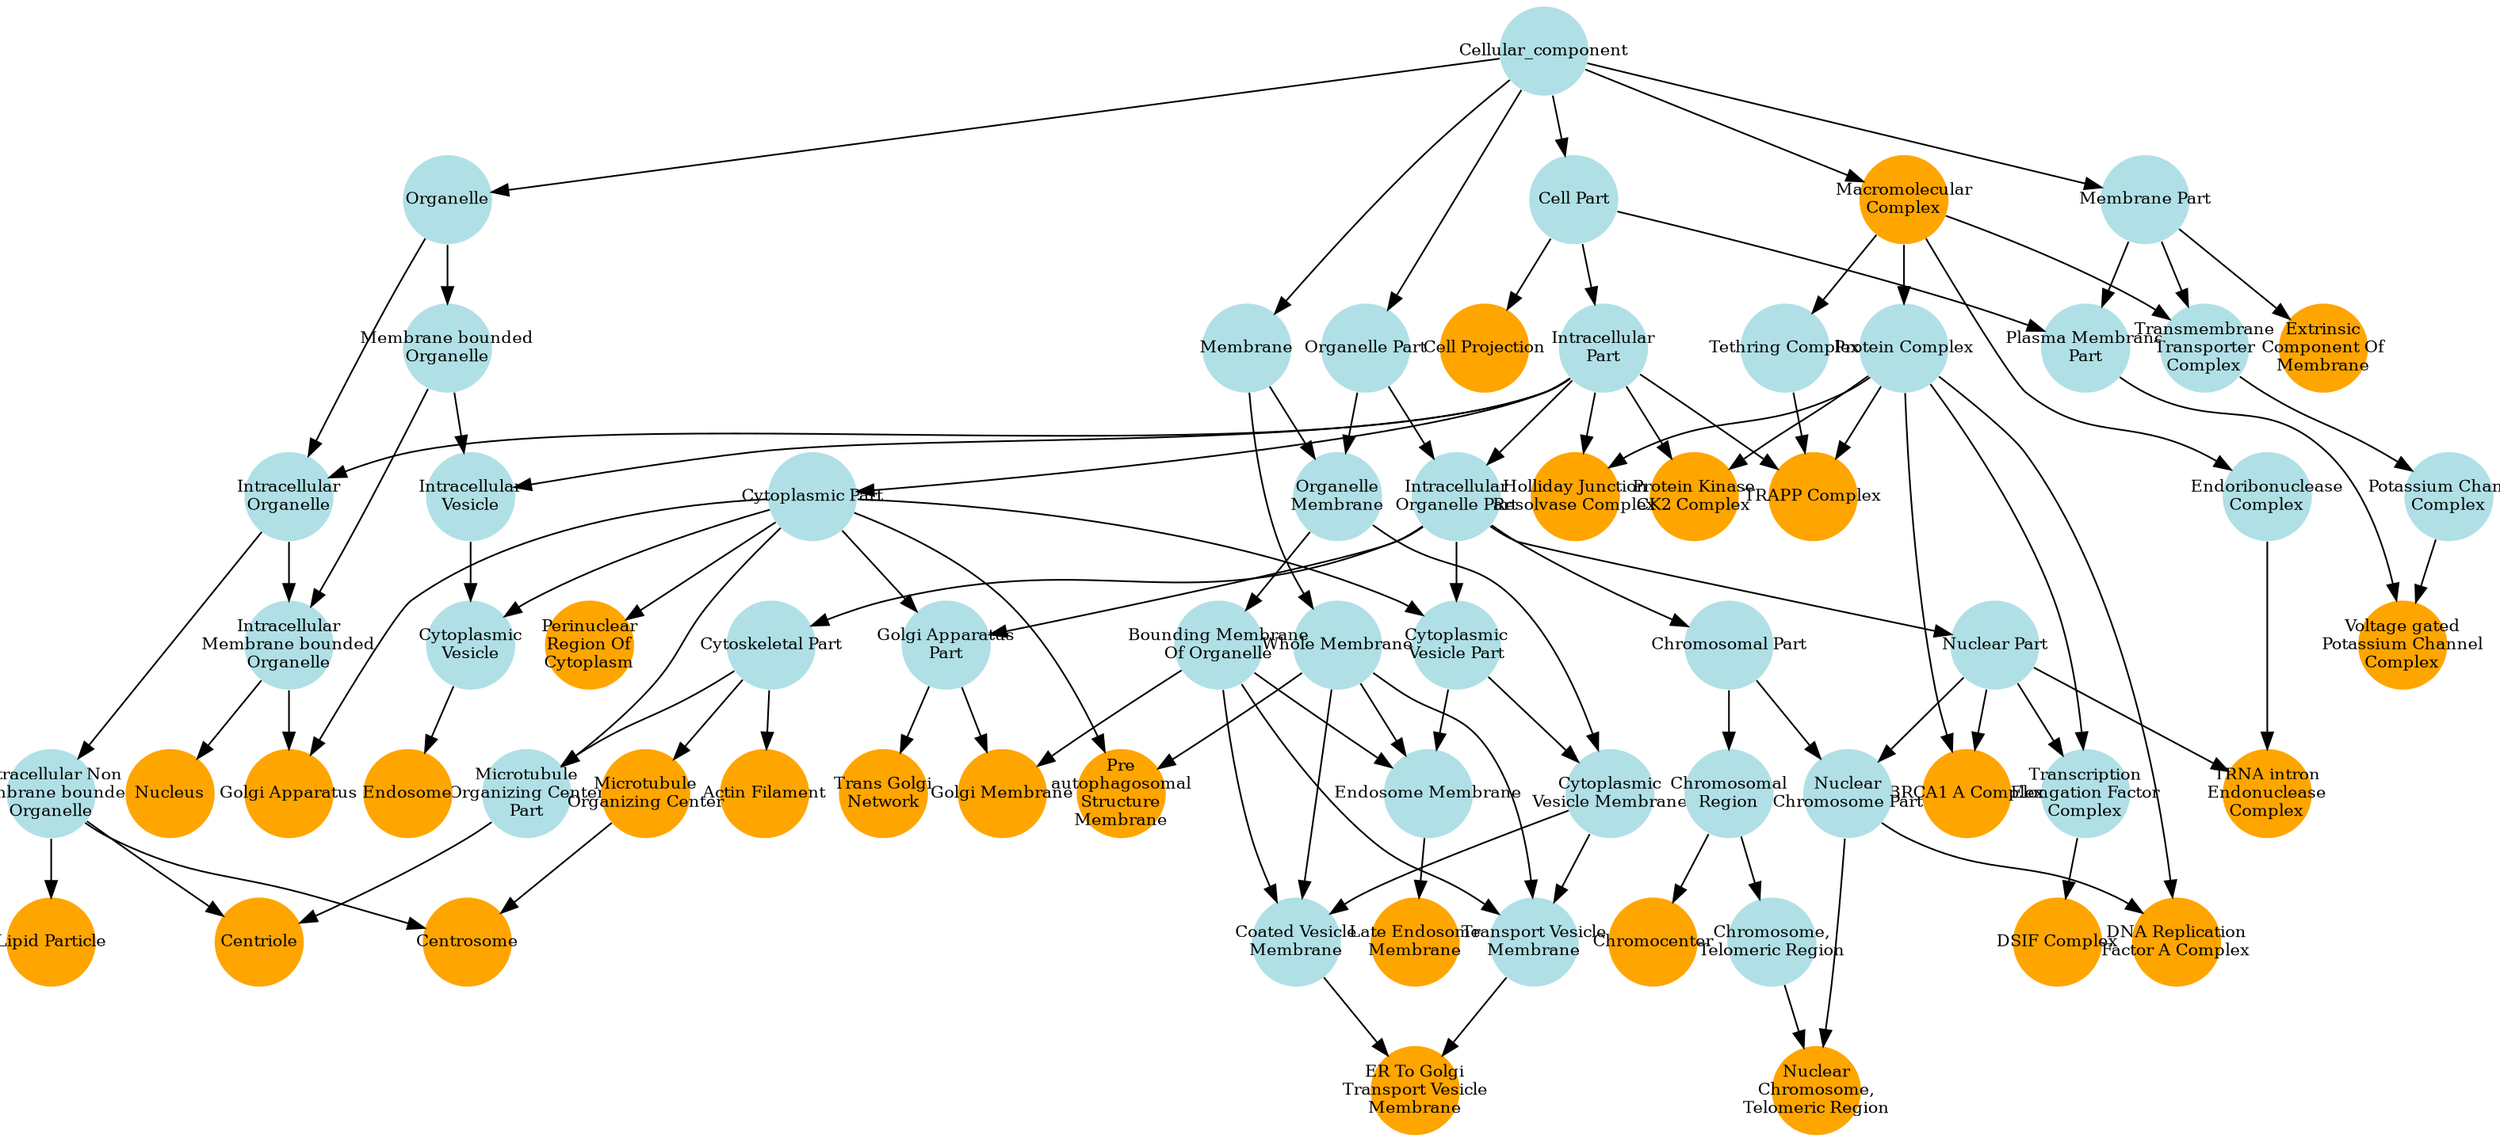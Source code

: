 digraph {
1 [style="filled", fixedsize="true", fontsize="10", shape="circle", width="0.75", fillcolor="powderblue", label="Cellular_component", color="transparent"];
2 [style="filled", fixedsize="true", fontsize="10", shape="circle", width="0.75", fillcolor="powderblue", label="Organelle", color="transparent"];
3 [style="filled", fixedsize="true", fontsize="10", shape="circle", width="0.75", fillcolor="powderblue", label="Membrane bounded
Organelle", color="transparent"];
4 [style="filled", fixedsize="true", fontsize="10", shape="circle", width="0.75", fillcolor="powderblue", label="Cell Part", color="transparent"];
5 [style="filled", fixedsize="true", fontsize="10", shape="circle", width="0.75", fillcolor="powderblue", label="Intracellular
Part", color="transparent"];
6 [style="filled", fixedsize="true", fontsize="10", shape="circle", width="0.75", fillcolor="powderblue", label="Intracellular
Organelle", color="transparent"];
7 [style="filled", fixedsize="true", fontsize="10", shape="circle", width="0.75", fillcolor="powderblue", label="Intracellular
Membrane bounded
Organelle", color="transparent"];
8 [style="filled", fixedsize="true", fontsize="10", shape="circle", width="0.75", fillcolor="orange", label="Nucleus", color="transparent"];
9 [style="filled", fixedsize="true", fontsize="10", shape="circle", width="0.75", fillcolor="powderblue", label="Cytoplasmic Part", color="transparent"];
10 [style="filled", fixedsize="true", fontsize="10", shape="circle", width="0.75", fillcolor="orange", label="Golgi Apparatus", color="transparent"];
11 [style="filled", fixedsize="true", fontsize="10", shape="circle", width="0.75", fillcolor="powderblue", label="Organelle Part", color="transparent"];
12 [style="filled", fixedsize="true", fontsize="10", shape="circle", width="0.75", fillcolor="powderblue", label="Intracellular
Organelle Part", color="transparent"];
13 [style="filled", fixedsize="true", fontsize="10", shape="circle", width="0.75", fillcolor="powderblue", label="Golgi Apparatus
Part", color="transparent"];
14 [style="filled", fixedsize="true", fontsize="10", shape="circle", width="0.75", fillcolor="orange", label="Trans Golgi
Network", color="transparent"];
15 [style="filled", fixedsize="true", fontsize="10", shape="circle", width="0.75", fillcolor="powderblue", label="Cytoskeletal Part", color="transparent"];
16 [style="filled", fixedsize="true", fontsize="10", shape="circle", width="0.75", fillcolor="orange", label="Actin Filament", color="transparent"];
17 [style="filled", fixedsize="true", fontsize="10", shape="circle", width="0.75", fillcolor="powderblue", label="Membrane", color="transparent"];
18 [style="filled", fixedsize="true", fontsize="10", shape="circle", width="0.75", fillcolor="powderblue", label="Organelle
Membrane", color="transparent"];
19 [style="filled", fixedsize="true", fontsize="10", shape="circle", width="0.75", fillcolor="powderblue", label="Bounding Membrane
Of Organelle", color="transparent"];
20 [style="filled", fixedsize="true", fontsize="10", shape="circle", width="0.75", fillcolor="orange", label="Golgi Membrane", color="transparent"];
21 [style="filled", fixedsize="true", fontsize="10", shape="circle", width="0.75", fillcolor="orange", label="Macromolecular
Complex", color="transparent"];
22 [style="filled", fixedsize="true", fontsize="10", shape="circle", width="0.75", fillcolor="powderblue", label="Protein Complex", color="transparent"];
23 [style="filled", fixedsize="true", fontsize="10", shape="circle", width="0.75", fillcolor="powderblue", label="Chromosomal Part", color="transparent"];
24 [style="filled", fixedsize="true", fontsize="10", shape="circle", width="0.75", fillcolor="powderblue", label="Nuclear Part", color="transparent"];
25 [style="filled", fixedsize="true", fontsize="10", shape="circle", width="0.75", fillcolor="powderblue", label="Nuclear
Chromosome Part", color="transparent"];
26 [style="filled", fixedsize="true", fontsize="10", shape="circle", width="0.75", fillcolor="orange", label="DNA Replication
Factor A Complex", color="transparent"];
27 [style="filled", fixedsize="true", fontsize="10", shape="circle", width="0.75", fillcolor="orange", label="Protein Kinase
CK2 Complex", color="transparent"];
28 [style="filled", fixedsize="true", fontsize="10", shape="circle", width="0.75", fillcolor="orange", label="Perinuclear
Region Of
Cytoplasm", color="transparent"];
29 [style="filled", fixedsize="true", fontsize="10", shape="circle", width="0.75", fillcolor="powderblue", label="Chromosomal
Region", color="transparent"];
30 [style="filled", fixedsize="true", fontsize="10", shape="circle", width="0.75", fillcolor="powderblue", label="Chromosome,
Telomeric Region", color="transparent"];
31 [style="filled", fixedsize="true", fontsize="10", shape="circle", width="0.75", fillcolor="orange", label="Nuclear
Chromosome,
Telomeric Region", color="transparent"];
32 [style="filled", fixedsize="true", fontsize="10", shape="circle", width="0.75", fillcolor="powderblue", label="Intracellular Non
membrane bounded
Organelle", color="transparent"];
33 [style="filled", fixedsize="true", fontsize="10", shape="circle", width="0.75", fillcolor="powderblue", label="Microtubule
Organizing Center
Part", color="transparent"];
34 [style="filled", fixedsize="true", fontsize="10", shape="circle", width="0.75", fillcolor="orange", label="Centriole", color="transparent"];
35 [style="filled", fixedsize="true", fontsize="10", shape="circle", width="0.75", fillcolor="orange", label="Microtubule
Organizing Center", color="transparent"];
36 [style="filled", fixedsize="true", fontsize="10", shape="circle", width="0.75", fillcolor="orange", label="Centrosome", color="transparent"];
37 [style="filled", fixedsize="true", fontsize="10", shape="circle", width="0.75", fillcolor="powderblue", label="Endoribonuclease
Complex", color="transparent"];
38 [style="filled", fixedsize="true", fontsize="10", shape="circle", width="0.75", fillcolor="orange", label="TRNA intron
Endonuclease
Complex", color="transparent"];
39 [style="filled", fixedsize="true", fontsize="10", shape="circle", width="0.75", fillcolor="powderblue", label="Whole Membrane", color="transparent"];
40 [style="filled", fixedsize="true", fontsize="10", shape="circle", width="0.75", fillcolor="orange", label="Pre
autophagosomal
Structure
Membrane", color="transparent"];
41 [style="filled", fixedsize="true", fontsize="10", shape="circle", width="0.75", fillcolor="orange", label="Holliday Junction
Resolvase Complex", color="transparent"];
42 [style="filled", fixedsize="true", fontsize="10", shape="circle", width="0.75", fillcolor="powderblue", label="Intracellular
Vesicle", color="transparent"];
43 [style="filled", fixedsize="true", fontsize="10", shape="circle", width="0.75", fillcolor="powderblue", label="Cytoplasmic
Vesicle", color="transparent"];
44 [style="filled", fixedsize="true", fontsize="10", shape="circle", width="0.75", fillcolor="orange", label="Endosome", color="transparent"];
45 [style="filled", fixedsize="true", fontsize="10", shape="circle", width="0.75", fillcolor="powderblue", label="Cytoplasmic
Vesicle Part", color="transparent"];
46 [style="filled", fixedsize="true", fontsize="10", shape="circle", width="0.75", fillcolor="powderblue", label="Cytoplasmic
Vesicle Membrane", color="transparent"];
47 [style="filled", fixedsize="true", fontsize="10", shape="circle", width="0.75", fillcolor="powderblue", label="Transport Vesicle
Membrane", color="transparent"];
48 [style="filled", fixedsize="true", fontsize="10", shape="circle", width="0.75", fillcolor="powderblue", label="Coated Vesicle
Membrane", color="transparent"];
49 [style="filled", fixedsize="true", fontsize="10", shape="circle", width="0.75", fillcolor="orange", label="ER To Golgi
Transport Vesicle
Membrane", color="transparent"];
50 [style="filled", fixedsize="true", fontsize="10", shape="circle", width="0.75", fillcolor="powderblue", label="Endosome Membrane", color="transparent"];
51 [style="filled", fixedsize="true", fontsize="10", shape="circle", width="0.75", fillcolor="orange", label="Late Endosome
Membrane", color="transparent"];
52 [style="filled", fixedsize="true", fontsize="10", shape="circle", width="0.75", fillcolor="orange", label="Cell Projection", color="transparent"];
53 [style="filled", fixedsize="true", fontsize="10", shape="circle", width="0.75", fillcolor="powderblue", label="Transcription
Elongation Factor
Complex", color="transparent"];
54 [style="filled", fixedsize="true", fontsize="10", shape="circle", width="0.75", fillcolor="orange", label="DSIF Complex", color="transparent"];
55 [style="filled", fixedsize="true", fontsize="10", shape="circle", width="0.75", fillcolor="powderblue", label="Membrane Part", color="transparent"];
56 [style="filled", fixedsize="true", fontsize="10", shape="circle", width="0.75", fillcolor="orange", label="Extrinsic
Component Of
Membrane", color="transparent"];
57 [style="filled", fixedsize="true", fontsize="10", shape="circle", width="0.75", fillcolor="powderblue", label="Tethring Complex", color="transparent"];
58 [style="filled", fixedsize="true", fontsize="10", shape="circle", width="0.75", fillcolor="orange", label="TRAPP Complex", color="transparent"];
59 [style="filled", fixedsize="true", fontsize="10", shape="circle", width="0.75", fillcolor="orange", label="Chromocenter", color="transparent"];
60 [style="filled", fixedsize="true", fontsize="10", shape="circle", width="0.75", fillcolor="orange", label="Lipid Particle", color="transparent"];
61 [style="filled", fixedsize="true", fontsize="10", shape="circle", width="0.75", fillcolor="powderblue", label="Transmembrane
Transporter
Complex", color="transparent"];
62 [style="filled", fixedsize="true", fontsize="10", shape="circle", width="0.75", fillcolor="powderblue", label="Potassium Channel
Complex", color="transparent"];
63 [style="filled", fixedsize="true", fontsize="10", shape="circle", width="0.75", fillcolor="powderblue", label="Plasma Membrane
Part", color="transparent"];
64 [style="filled", fixedsize="true", fontsize="10", shape="circle", width="0.75", fillcolor="orange", label="Voltage gated
Potassium Channel
Complex", color="transparent"];
65 [style="filled", fixedsize="true", fontsize="10", shape="circle", width="0.75", fillcolor="orange", label="BRCA1 A Complex", color="transparent"];
1 -> 2 [color="#000000", lty="solid"];
2 -> 3 [color="#000000", lty="solid"];
1 -> 4 [color="#000000", lty="solid"];
4 -> 5 [color="#000000", lty="solid"];
2 -> 6 [color="#000000", lty="solid"];
5 -> 6 [color="#000000", lty="solid"];
3 -> 7 [color="#000000", lty="solid"];
6 -> 7 [color="#000000", lty="solid"];
7 -> 8 [color="#000000", lty="solid"];
5 -> 9 [color="#000000", lty="solid"];
7 -> 10 [color="#000000", lty="solid"];
9 -> 10 [color="#000000", lty="solid"];
1 -> 11 [color="#000000", lty="solid"];
5 -> 12 [color="#000000", lty="solid"];
11 -> 12 [color="#000000", lty="solid"];
9 -> 13 [color="#000000", lty="solid"];
12 -> 13 [color="#000000", lty="solid"];
13 -> 14 [color="#000000", lty="solid"];
12 -> 15 [color="#000000", lty="solid"];
15 -> 16 [color="#000000", lty="solid"];
1 -> 17 [color="#000000", lty="solid"];
11 -> 18 [color="#000000", lty="solid"];
17 -> 18 [color="#000000", lty="solid"];
18 -> 19 [color="#000000", lty="solid"];
13 -> 20 [color="#000000", lty="solid"];
19 -> 20 [color="#000000", lty="solid"];
1 -> 21 [color="#000000", lty="solid"];
21 -> 22 [color="#000000", lty="solid"];
12 -> 23 [color="#000000", lty="solid"];
12 -> 24 [color="#000000", lty="solid"];
23 -> 25 [color="#000000", lty="solid"];
24 -> 25 [color="#000000", lty="solid"];
22 -> 26 [color="#000000", lty="solid"];
25 -> 26 [color="#000000", lty="solid"];
5 -> 27 [color="#000000", lty="solid"];
22 -> 27 [color="#000000", lty="solid"];
9 -> 28 [color="#000000", lty="solid"];
23 -> 29 [color="#000000", lty="solid"];
29 -> 30 [color="#000000", lty="solid"];
25 -> 31 [color="#000000", lty="solid"];
30 -> 31 [color="#000000", lty="solid"];
6 -> 32 [color="#000000", lty="solid"];
9 -> 33 [color="#000000", lty="solid"];
15 -> 33 [color="#000000", lty="solid"];
32 -> 34 [color="#000000", lty="solid"];
33 -> 34 [color="#000000", lty="solid"];
15 -> 35 [color="#000000", lty="solid"];
32 -> 36 [color="#000000", lty="solid"];
35 -> 36 [color="#000000", lty="solid"];
21 -> 37 [color="#000000", lty="solid"];
24 -> 38 [color="#000000", lty="solid"];
37 -> 38 [color="#000000", lty="solid"];
17 -> 39 [color="#000000", lty="solid"];
9 -> 40 [color="#000000", lty="solid"];
39 -> 40 [color="#000000", lty="solid"];
5 -> 41 [color="#000000", lty="solid"];
22 -> 41 [color="#000000", lty="solid"];
3 -> 42 [color="#000000", lty="solid"];
5 -> 42 [color="#000000", lty="solid"];
9 -> 43 [color="#000000", lty="solid"];
42 -> 43 [color="#000000", lty="solid"];
43 -> 44 [color="#000000", lty="solid"];
9 -> 45 [color="#000000", lty="solid"];
12 -> 45 [color="#000000", lty="solid"];
18 -> 46 [color="#000000", lty="solid"];
45 -> 46 [color="#000000", lty="solid"];
19 -> 47 [color="#000000", lty="solid"];
39 -> 47 [color="#000000", lty="solid"];
46 -> 47 [color="#000000", lty="solid"];
19 -> 48 [color="#000000", lty="solid"];
39 -> 48 [color="#000000", lty="solid"];
46 -> 48 [color="#000000", lty="solid"];
47 -> 49 [color="#000000", lty="solid"];
48 -> 49 [color="#000000", lty="solid"];
19 -> 50 [color="#000000", lty="solid"];
39 -> 50 [color="#000000", lty="solid"];
45 -> 50 [color="#000000", lty="solid"];
50 -> 51 [color="#000000", lty="solid"];
4 -> 52 [color="#000000", lty="solid"];
22 -> 53 [color="#000000", lty="solid"];
24 -> 53 [color="#000000", lty="solid"];
53 -> 54 [color="#000000", lty="solid"];
1 -> 55 [color="#000000", lty="solid"];
55 -> 56 [color="#000000", lty="solid"];
21 -> 57 [color="#000000", lty="solid"];
5 -> 58 [color="#000000", lty="solid"];
22 -> 58 [color="#000000", lty="solid"];
57 -> 58 [color="#000000", lty="solid"];
29 -> 59 [color="#000000", lty="solid"];
32 -> 60 [color="#000000", lty="solid"];
21 -> 61 [color="#000000", lty="solid"];
55 -> 61 [color="#000000", lty="solid"];
61 -> 62 [color="#000000", lty="solid"];
4 -> 63 [color="#000000", lty="solid"];
55 -> 63 [color="#000000", lty="solid"];
62 -> 64 [color="#000000", lty="solid"];
63 -> 64 [color="#000000", lty="solid"];
22 -> 65 [color="#000000", lty="solid"];
24 -> 65 [color="#000000", lty="solid"];
}
